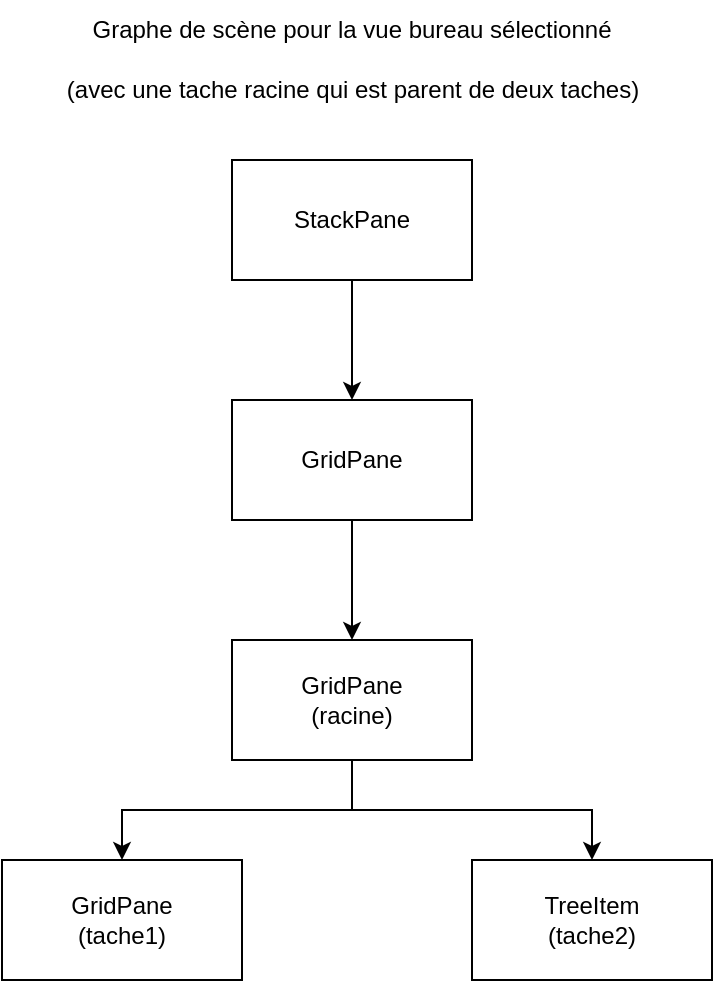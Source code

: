 <mxfile version="22.1.11" type="device">
  <diagram name="Page-1" id="nATrYY9oZouy03AZAWpR">
    <mxGraphModel dx="880" dy="478" grid="1" gridSize="10" guides="1" tooltips="1" connect="1" arrows="1" fold="1" page="1" pageScale="1" pageWidth="827" pageHeight="1169" math="0" shadow="0">
      <root>
        <mxCell id="0" />
        <mxCell id="1" parent="0" />
        <mxCell id="lnwaeVjhEDUr3R5FOjcd-1" value="Graphe de scène pour la vue bureau sélectionné" style="text;html=1;strokeColor=none;fillColor=none;align=center;verticalAlign=middle;whiteSpace=wrap;rounded=0;" vertex="1" parent="1">
          <mxGeometry x="260" y="60" width="350" height="30" as="geometry" />
        </mxCell>
        <mxCell id="lnwaeVjhEDUr3R5FOjcd-5" style="edgeStyle=orthogonalEdgeStyle;rounded=0;orthogonalLoop=1;jettySize=auto;html=1;exitX=0.5;exitY=1;exitDx=0;exitDy=0;entryX=0.5;entryY=0;entryDx=0;entryDy=0;" edge="1" parent="1" source="lnwaeVjhEDUr3R5FOjcd-2" target="lnwaeVjhEDUr3R5FOjcd-4">
          <mxGeometry relative="1" as="geometry" />
        </mxCell>
        <mxCell id="lnwaeVjhEDUr3R5FOjcd-2" value="StackPane" style="rounded=0;whiteSpace=wrap;html=1;" vertex="1" parent="1">
          <mxGeometry x="375" y="140" width="120" height="60" as="geometry" />
        </mxCell>
        <mxCell id="lnwaeVjhEDUr3R5FOjcd-3" value="(avec une tache racine qui est parent de deux taches)" style="text;html=1;align=center;verticalAlign=middle;resizable=0;points=[];autosize=1;strokeColor=none;fillColor=none;" vertex="1" parent="1">
          <mxGeometry x="280" y="90" width="310" height="30" as="geometry" />
        </mxCell>
        <mxCell id="lnwaeVjhEDUr3R5FOjcd-7" style="edgeStyle=orthogonalEdgeStyle;rounded=0;orthogonalLoop=1;jettySize=auto;html=1;exitX=0.5;exitY=1;exitDx=0;exitDy=0;" edge="1" parent="1" source="lnwaeVjhEDUr3R5FOjcd-4" target="lnwaeVjhEDUr3R5FOjcd-6">
          <mxGeometry relative="1" as="geometry" />
        </mxCell>
        <mxCell id="lnwaeVjhEDUr3R5FOjcd-4" value="GridPane" style="rounded=0;whiteSpace=wrap;html=1;" vertex="1" parent="1">
          <mxGeometry x="375" y="260" width="120" height="60" as="geometry" />
        </mxCell>
        <mxCell id="lnwaeVjhEDUr3R5FOjcd-10" style="edgeStyle=orthogonalEdgeStyle;rounded=0;orthogonalLoop=1;jettySize=auto;html=1;exitX=0.5;exitY=1;exitDx=0;exitDy=0;" edge="1" parent="1" source="lnwaeVjhEDUr3R5FOjcd-6" target="lnwaeVjhEDUr3R5FOjcd-9">
          <mxGeometry relative="1" as="geometry" />
        </mxCell>
        <mxCell id="lnwaeVjhEDUr3R5FOjcd-11" style="edgeStyle=orthogonalEdgeStyle;rounded=0;orthogonalLoop=1;jettySize=auto;html=1;exitX=0.5;exitY=1;exitDx=0;exitDy=0;" edge="1" parent="1" source="lnwaeVjhEDUr3R5FOjcd-6" target="lnwaeVjhEDUr3R5FOjcd-8">
          <mxGeometry relative="1" as="geometry" />
        </mxCell>
        <mxCell id="lnwaeVjhEDUr3R5FOjcd-6" value="&lt;div&gt;GridPane&lt;/div&gt;&lt;div&gt;(racine)&lt;br&gt;&lt;/div&gt;" style="rounded=0;whiteSpace=wrap;html=1;" vertex="1" parent="1">
          <mxGeometry x="375" y="380" width="120" height="60" as="geometry" />
        </mxCell>
        <mxCell id="lnwaeVjhEDUr3R5FOjcd-8" value="&lt;div&gt;GridPane&lt;/div&gt;&lt;div&gt;(tache1)&lt;br&gt;&lt;/div&gt;" style="rounded=0;whiteSpace=wrap;html=1;" vertex="1" parent="1">
          <mxGeometry x="260" y="490" width="120" height="60" as="geometry" />
        </mxCell>
        <mxCell id="lnwaeVjhEDUr3R5FOjcd-9" value="&lt;div&gt;TreeItem&lt;/div&gt;&lt;div&gt;(tache2)&lt;br&gt;&lt;/div&gt;" style="rounded=0;whiteSpace=wrap;html=1;" vertex="1" parent="1">
          <mxGeometry x="495" y="490" width="120" height="60" as="geometry" />
        </mxCell>
      </root>
    </mxGraphModel>
  </diagram>
</mxfile>
